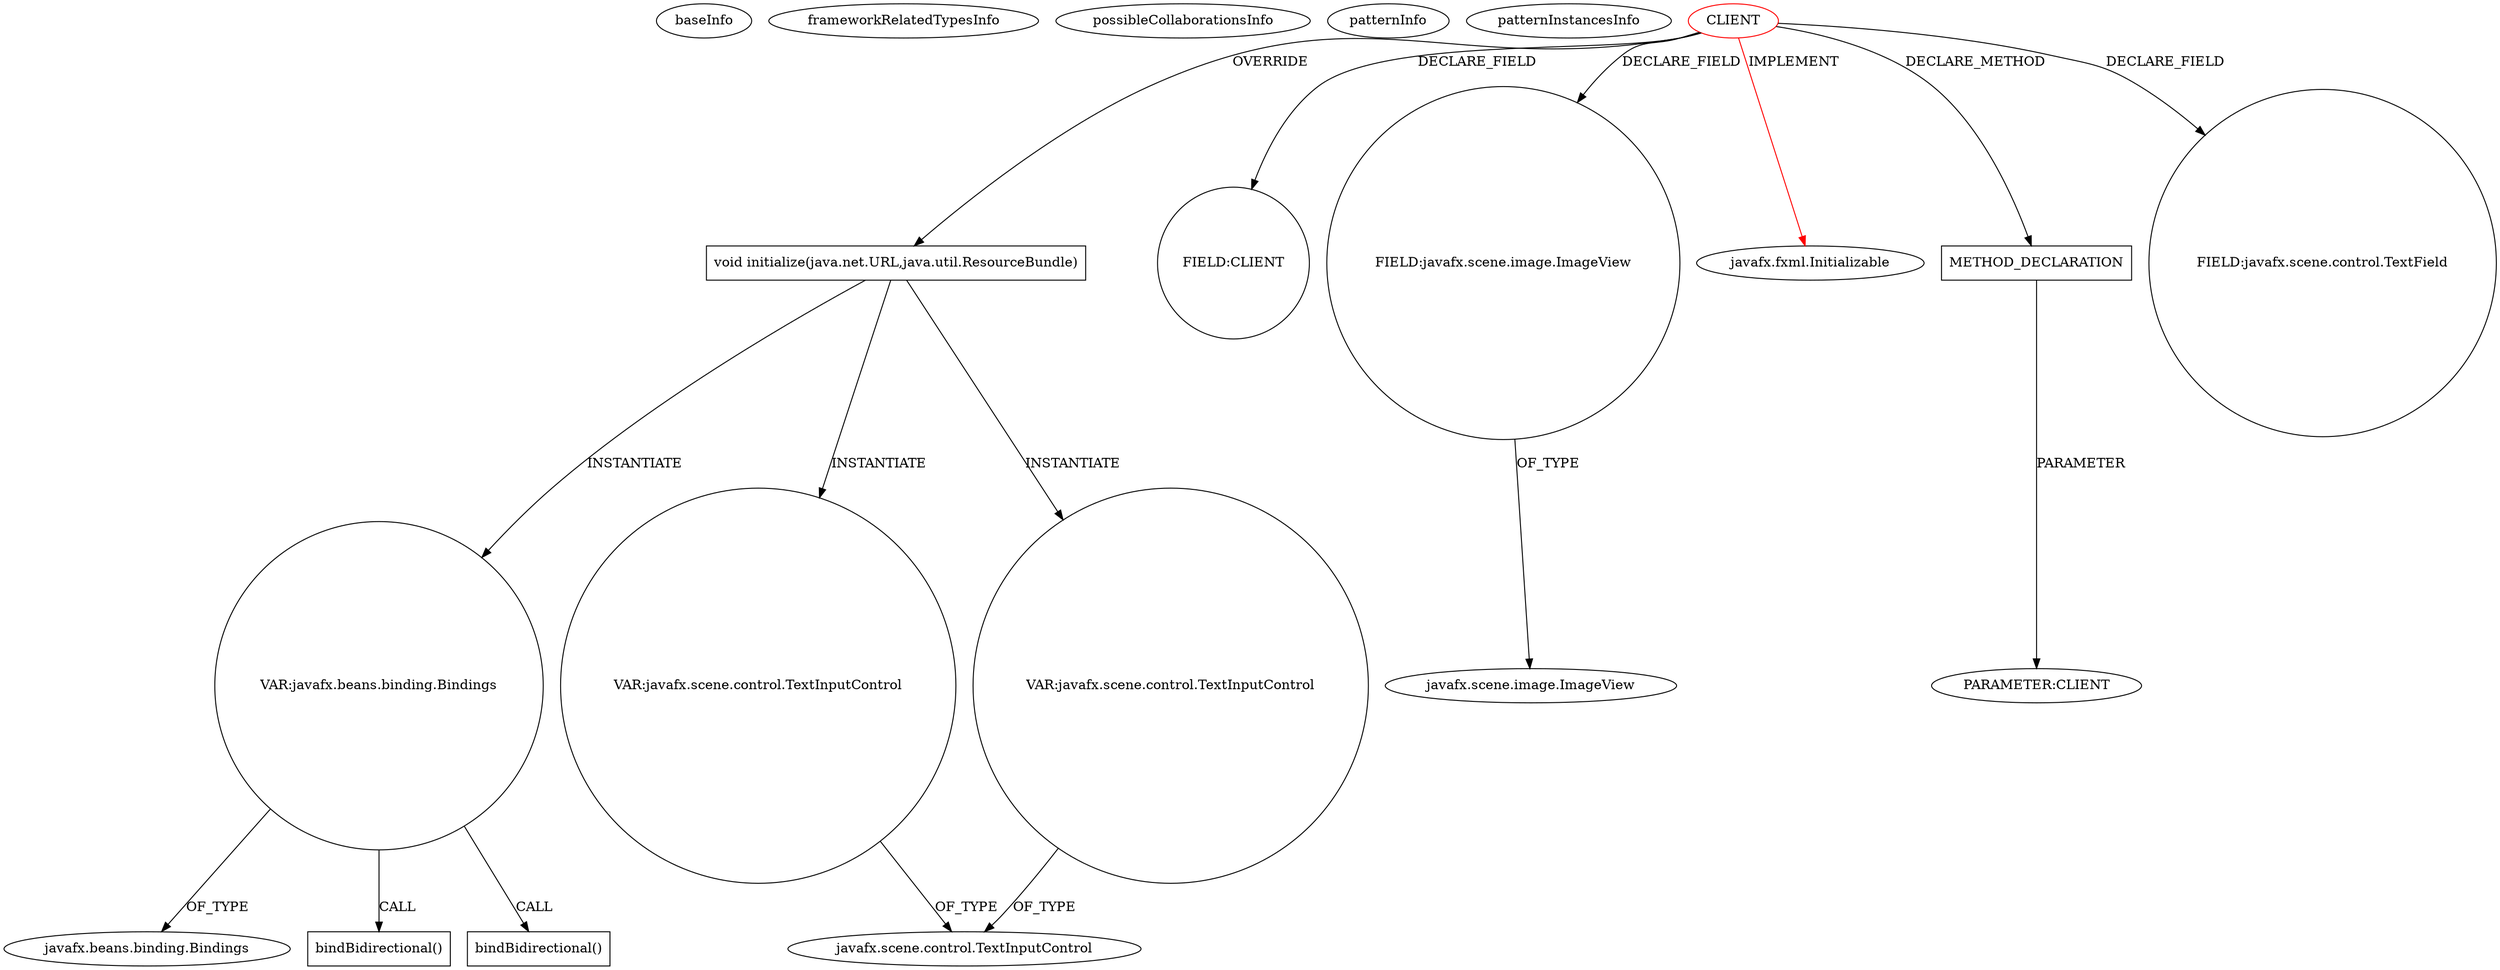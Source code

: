 digraph {
baseInfo[graphId=3421,category="pattern",isAnonymous=false,possibleRelation=false]
frameworkRelatedTypesInfo[0="javafx.fxml.Initializable"]
possibleCollaborationsInfo[]
patternInfo[frequency=2.0,patternRootClient=0]
patternInstancesInfo[0="ravjot28-FameDen~/ravjot28-FameDen/FameDen-master/src/com/fameden/controller/RegistrationSceneController.java~RegistrationSceneController~4004",1="ravjot28-FameDen~/ravjot28-FameDen/FameDen-master/src/com/fameden/controller/TwitterIntegrationController.java~TwitterIntegrationController~4001"]
25[label="javafx.beans.binding.Bindings",vertexType="FRAMEWORK_CLASS_TYPE",isFrameworkType=false]
23[label="VAR:javafx.beans.binding.Bindings",vertexType="VARIABLE_EXPRESION",isFrameworkType=false,shape=circle]
19[label="void initialize(java.net.URL,java.util.ResourceBundle)",vertexType="OVERRIDING_METHOD_DECLARATION",isFrameworkType=false,shape=box]
0[label="CLIENT",vertexType="ROOT_CLIENT_CLASS_DECLARATION",isFrameworkType=false,color=red]
10[label="FIELD:CLIENT",vertexType="FIELD_DECLARATION",isFrameworkType=false,shape=circle]
2[label="FIELD:javafx.scene.image.ImageView",vertexType="FIELD_DECLARATION",isFrameworkType=false,shape=circle]
3[label="javafx.scene.image.ImageView",vertexType="FRAMEWORK_CLASS_TYPE",isFrameworkType=false]
36[label="VAR:javafx.scene.control.TextInputControl",vertexType="VARIABLE_EXPRESION",isFrameworkType=false,shape=circle]
1[label="javafx.fxml.Initializable",vertexType="FRAMEWORK_INTERFACE_TYPE",isFrameworkType=false]
26[label="VAR:javafx.scene.control.TextInputControl",vertexType="VARIABLE_EXPRESION",isFrameworkType=false,shape=circle]
49[label="METHOD_DECLARATION",vertexType="CLIENT_METHOD_DECLARATION",isFrameworkType=false,shape=box]
50[label="PARAMETER:CLIENT",vertexType="PARAMETER_DECLARATION",isFrameworkType=false]
28[label="javafx.scene.control.TextInputControl",vertexType="FRAMEWORK_CLASS_TYPE",isFrameworkType=false]
40[label="bindBidirectional()",vertexType="INSIDE_CALL",isFrameworkType=false,shape=box]
30[label="bindBidirectional()",vertexType="INSIDE_CALL",isFrameworkType=false,shape=box]
13[label="FIELD:javafx.scene.control.TextField",vertexType="FIELD_DECLARATION",isFrameworkType=false,shape=circle]
0->49[label="DECLARE_METHOD"]
23->30[label="CALL"]
0->13[label="DECLARE_FIELD"]
2->3[label="OF_TYPE"]
23->25[label="OF_TYPE"]
0->1[label="IMPLEMENT",color=red]
36->28[label="OF_TYPE"]
19->23[label="INSTANTIATE"]
23->40[label="CALL"]
0->10[label="DECLARE_FIELD"]
0->2[label="DECLARE_FIELD"]
26->28[label="OF_TYPE"]
0->19[label="OVERRIDE"]
19->36[label="INSTANTIATE"]
19->26[label="INSTANTIATE"]
49->50[label="PARAMETER"]
}
